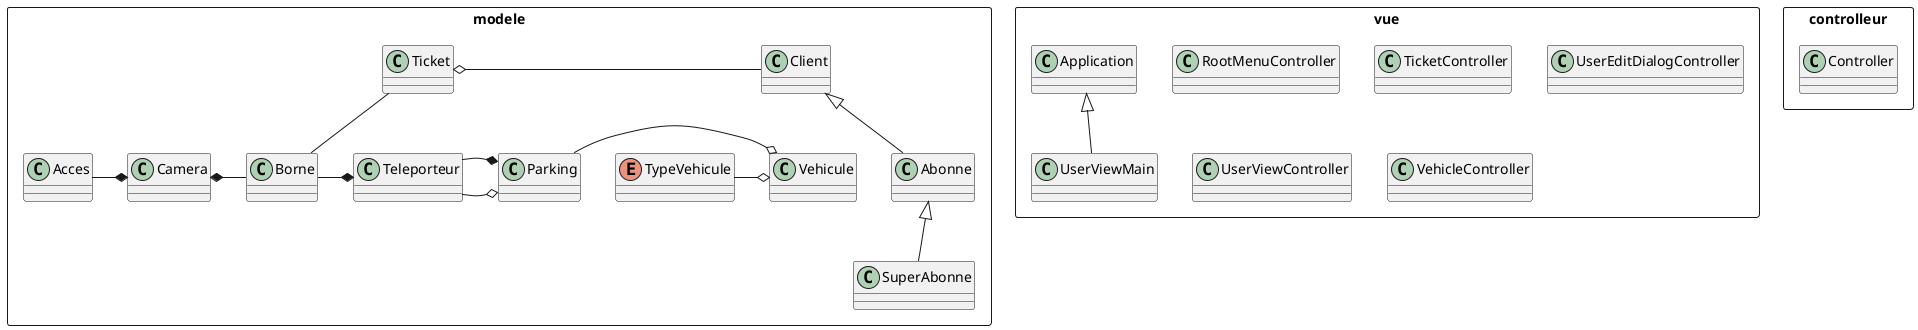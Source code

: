 @startuml


rectangle controlleur{
	class Controller [[java:controller.Controller]] {

	}

}
rectangle modele{

	class Abonne [[java:modele.Abonne]] {

	}
	class Client [[java:modele.client.Client]] {
	}
	class Acces [[java:modele.Acces]] {

	}
	class Borne [[java:modele.Borne]] {

	}
	class Camera [[java:modele.Camera]] {

	}
	class Client [[java:modele.Client]] {

	}
	class Parking [[java:modele.Parking]] {

	}
	class SuperAbonne [[java:modele.SuperAbonne]] {

	}
	class Abonne [[java:modele.Abonne]] {
	}
	class Teleporteur [[java:modele.Teleporteur]] {

	}
	class Ticket [[java:modele.Ticket]] {

	}
	enum TypeVehicule [[java:modele.TypeVehicule]] {

	}
	class Vehicule [[java:modele.Vehicule]] {

	}

}

rectangle vue{
	class RootMenuController [[java:vue.RootMenuController]] {
	}
	class TicketController [[java:vue.TicketController]] {

	}
	class UserEditDialogController [[java:vue.UserEditDialogController]] {

	}
	class UserViewController [[java:vue.UserViewController]] {

	}
	class UserViewMain [[java:vue.UserViewMain]] {

	}
	class Application {
	}
	class VehicleController [[java:vue.VehicleController]] {

	}
}



Application <|-- UserViewMain
Abonne <|-- SuperAbonne
Client <|-- Abonne

Parking -o Vehicule
Ticket -- Borne
Client -o Ticket
Borne -* Teleporteur
Camera *- Borne
Teleporteur -o Parking
Teleporteur -* Parking
TypeVehicule -o Vehicule
Acces -* Camera

@enduml

